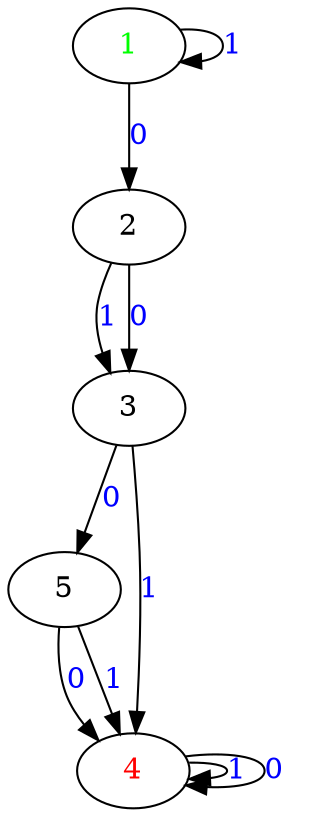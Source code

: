 digraph G {
	"1"->"2"[ label=<<font color="blue">0</font>> ];
	"5"->"4"[ label=<<font color="blue">0</font>> ];
	"5"->"4"[ label=<<font color="blue">1</font>> ];
	"1"->"1"[ label=<<font color="blue">1</font>> ];
	"2"->"3"[ label=<<font color="blue">1</font>> ];
	"3"->"5"[ label=<<font color="blue">0</font>> ];
	"4"->"4"[ label=<<font color="blue">1</font>> ];
	"4"->"4"[ label=<<font color="blue">0</font>> ];
	"2"->"3"[ label=<<font color="blue">0</font>> ];
	"3"->"4"[ label=<<font color="blue">1</font>> ];
	"1" [ label=<<font color="green">1</font>> ];
	"2";
	"3";
	"4" [ label=<<font color="red">4</font>> ];
	"5";

}
